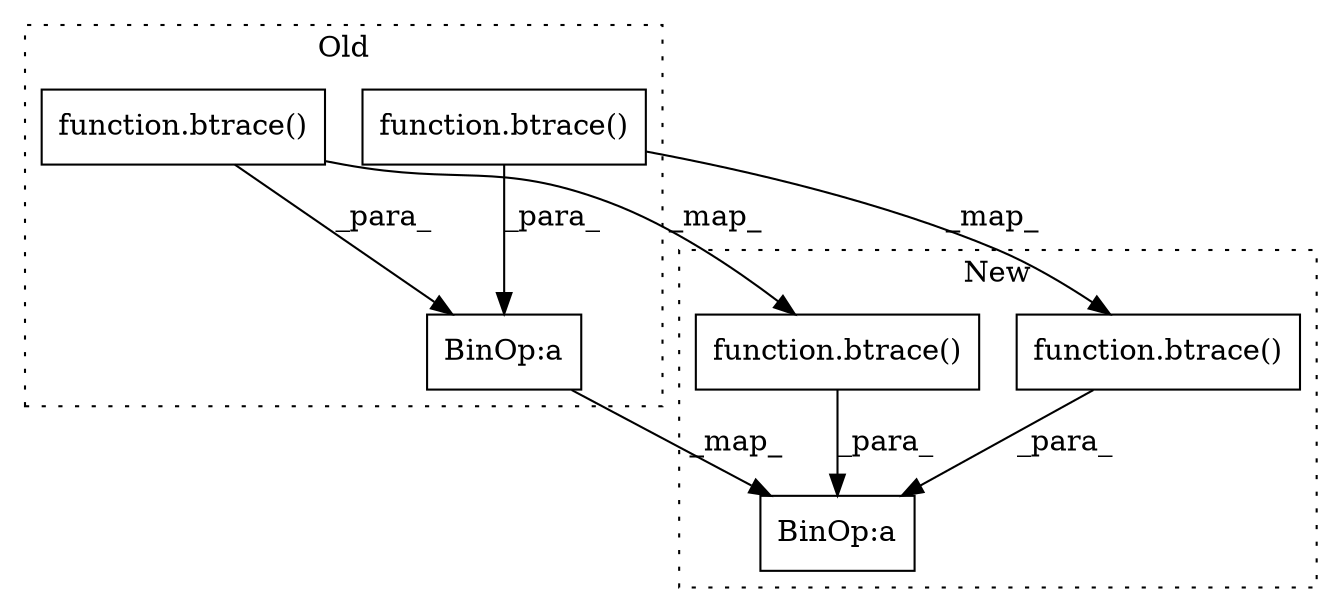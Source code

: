 digraph G {
subgraph cluster0 {
1 [label="function.btrace()" a="75" s="2577,2594" l="7,1" shape="box"];
3 [label="BinOp:a" a="82" s="2595" l="3" shape="box"];
5 [label="function.btrace()" a="75" s="2598,2619" l="7,1" shape="box"];
label = "Old";
style="dotted";
}
subgraph cluster1 {
2 [label="function.btrace()" a="75" s="2626,2643" l="7,1" shape="box"];
4 [label="BinOp:a" a="82" s="2644" l="3" shape="box"];
6 [label="function.btrace()" a="75" s="2647,2668" l="7,1" shape="box"];
label = "New";
style="dotted";
}
1 -> 3 [label="_para_"];
1 -> 2 [label="_map_"];
2 -> 4 [label="_para_"];
3 -> 4 [label="_map_"];
5 -> 6 [label="_map_"];
5 -> 3 [label="_para_"];
6 -> 4 [label="_para_"];
}